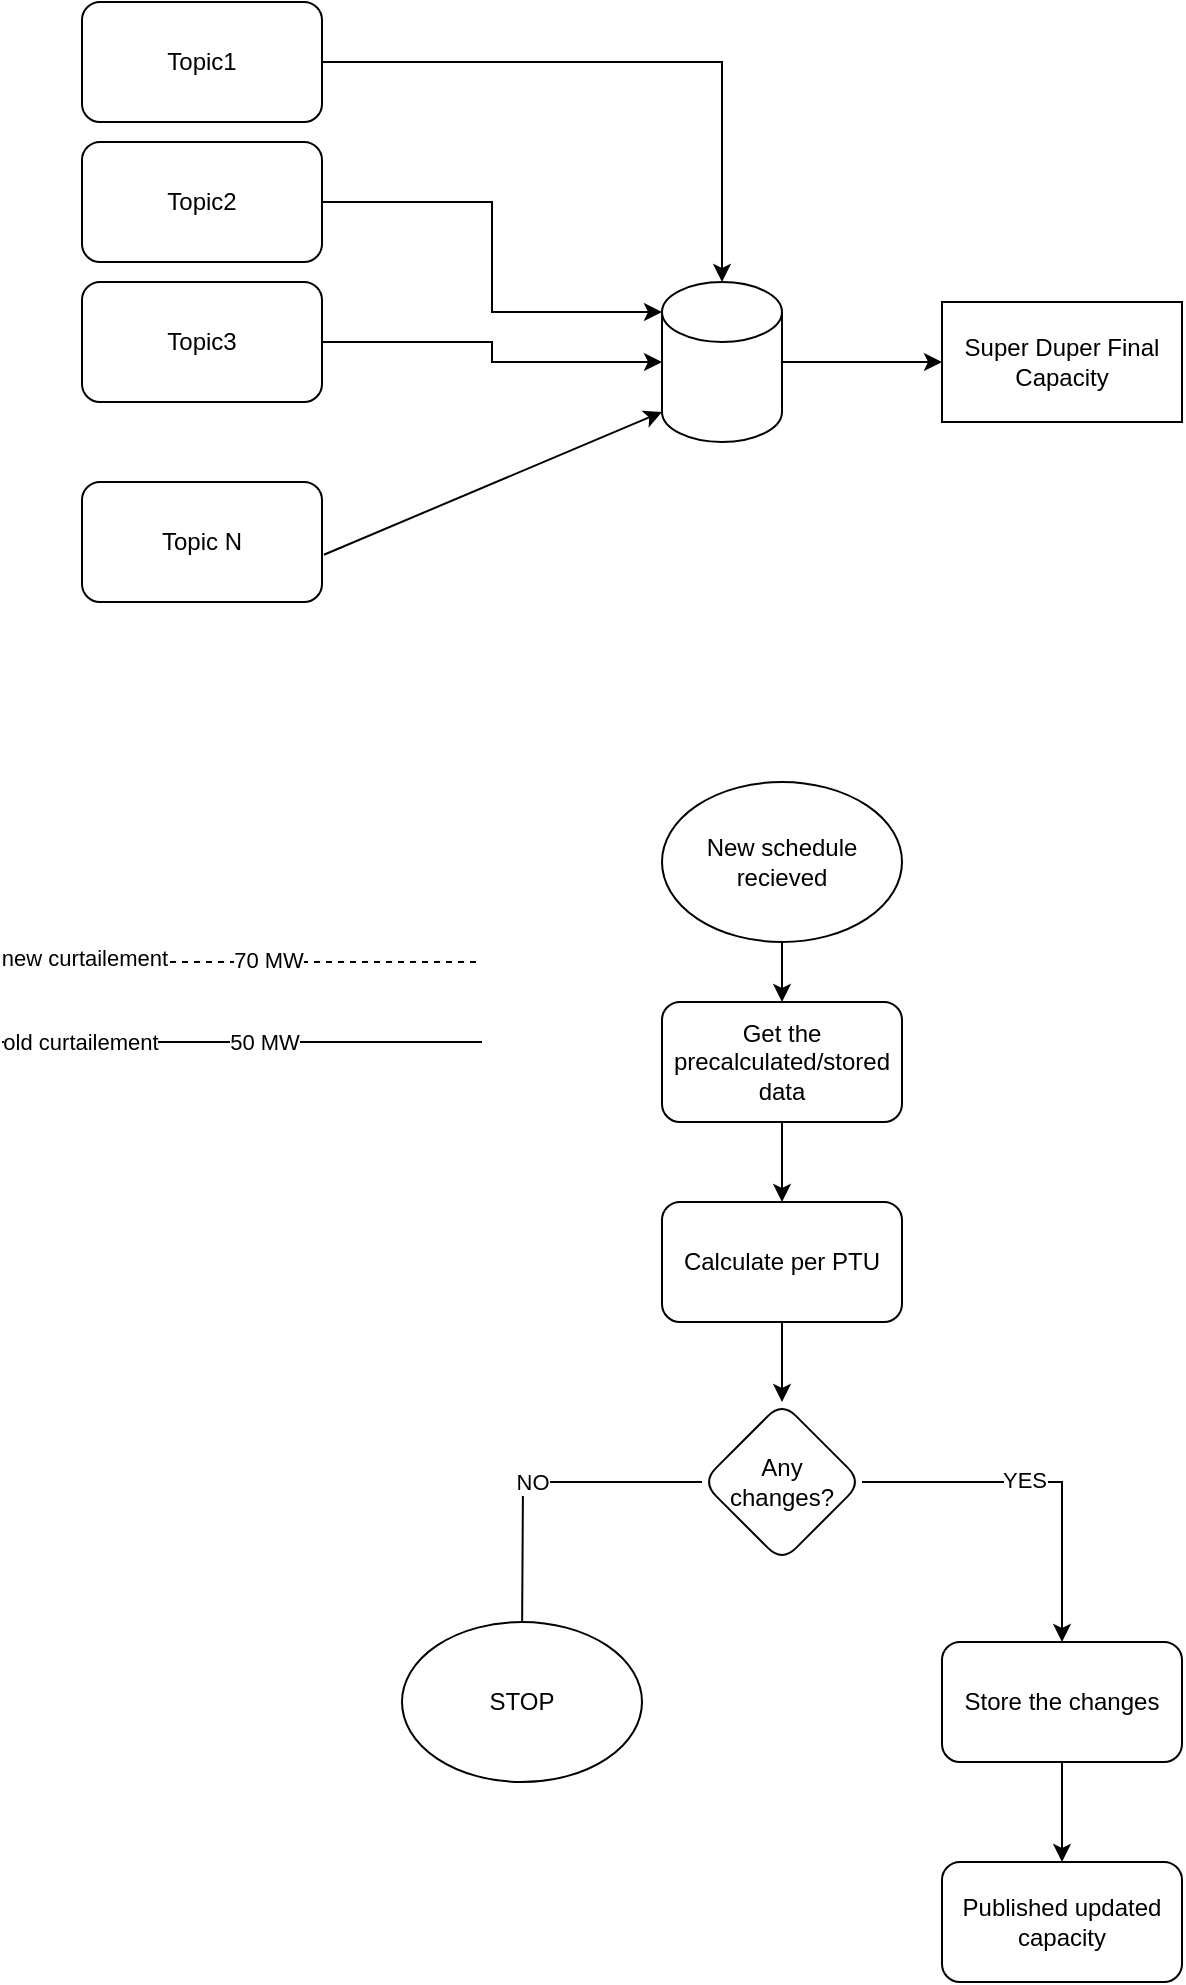 <mxfile version="26.2.14">
  <diagram name="Page-1" id="Ap84x5YrdPMMPBMcGx-c">
    <mxGraphModel dx="1162" dy="643" grid="1" gridSize="10" guides="1" tooltips="1" connect="1" arrows="1" fold="1" page="1" pageScale="1" pageWidth="827" pageHeight="1169" math="0" shadow="0">
      <root>
        <mxCell id="0" />
        <mxCell id="1" parent="0" />
        <mxCell id="yV8KlGysa2PLROZZ4dMP-10" style="edgeStyle=orthogonalEdgeStyle;rounded=0;orthogonalLoop=1;jettySize=auto;html=1;" edge="1" parent="1" source="aOWnT-3GNajladcs_oZJ-1" target="yV8KlGysa2PLROZZ4dMP-1">
          <mxGeometry relative="1" as="geometry" />
        </mxCell>
        <mxCell id="aOWnT-3GNajladcs_oZJ-1" value="Topic1" style="rounded=1;whiteSpace=wrap;html=1;" parent="1" vertex="1">
          <mxGeometry x="80" y="160" width="120" height="60" as="geometry" />
        </mxCell>
        <mxCell id="yV8KlGysa2PLROZZ4dMP-14" style="edgeStyle=orthogonalEdgeStyle;rounded=0;orthogonalLoop=1;jettySize=auto;html=1;" edge="1" parent="1" source="yV8KlGysa2PLROZZ4dMP-1" target="yV8KlGysa2PLROZZ4dMP-13">
          <mxGeometry relative="1" as="geometry" />
        </mxCell>
        <mxCell id="yV8KlGysa2PLROZZ4dMP-1" value="" style="shape=cylinder3;whiteSpace=wrap;html=1;boundedLbl=1;backgroundOutline=1;size=15;" vertex="1" parent="1">
          <mxGeometry x="370" y="300" width="60" height="80" as="geometry" />
        </mxCell>
        <mxCell id="yV8KlGysa2PLROZZ4dMP-6" value="Topic2" style="rounded=1;whiteSpace=wrap;html=1;" vertex="1" parent="1">
          <mxGeometry x="80" y="230" width="120" height="60" as="geometry" />
        </mxCell>
        <mxCell id="yV8KlGysa2PLROZZ4dMP-12" style="edgeStyle=orthogonalEdgeStyle;rounded=0;orthogonalLoop=1;jettySize=auto;html=1;" edge="1" parent="1" source="yV8KlGysa2PLROZZ4dMP-7" target="yV8KlGysa2PLROZZ4dMP-1">
          <mxGeometry relative="1" as="geometry" />
        </mxCell>
        <mxCell id="yV8KlGysa2PLROZZ4dMP-7" value="Topic3" style="rounded=1;whiteSpace=wrap;html=1;" vertex="1" parent="1">
          <mxGeometry x="80" y="300" width="120" height="60" as="geometry" />
        </mxCell>
        <mxCell id="yV8KlGysa2PLROZZ4dMP-8" value="Topic N" style="rounded=1;whiteSpace=wrap;html=1;" vertex="1" parent="1">
          <mxGeometry x="80" y="400" width="120" height="60" as="geometry" />
        </mxCell>
        <mxCell id="yV8KlGysa2PLROZZ4dMP-9" value="" style="endArrow=classic;html=1;rounded=0;exitX=1.008;exitY=0.606;exitDx=0;exitDy=0;exitPerimeter=0;entryX=0;entryY=1;entryDx=0;entryDy=-15;entryPerimeter=0;" edge="1" parent="1" source="yV8KlGysa2PLROZZ4dMP-8" target="yV8KlGysa2PLROZZ4dMP-1">
          <mxGeometry width="50" height="50" relative="1" as="geometry">
            <mxPoint x="300" y="470" as="sourcePoint" />
            <mxPoint x="350" y="420" as="targetPoint" />
          </mxGeometry>
        </mxCell>
        <mxCell id="yV8KlGysa2PLROZZ4dMP-11" style="edgeStyle=orthogonalEdgeStyle;rounded=0;orthogonalLoop=1;jettySize=auto;html=1;entryX=0;entryY=0;entryDx=0;entryDy=15;entryPerimeter=0;" edge="1" parent="1" source="yV8KlGysa2PLROZZ4dMP-6" target="yV8KlGysa2PLROZZ4dMP-1">
          <mxGeometry relative="1" as="geometry" />
        </mxCell>
        <mxCell id="yV8KlGysa2PLROZZ4dMP-13" value="Super Duper Final Capacity" style="rounded=0;whiteSpace=wrap;html=1;" vertex="1" parent="1">
          <mxGeometry x="510" y="310" width="120" height="60" as="geometry" />
        </mxCell>
        <mxCell id="yV8KlGysa2PLROZZ4dMP-17" value="" style="edgeStyle=orthogonalEdgeStyle;rounded=0;orthogonalLoop=1;jettySize=auto;html=1;" edge="1" parent="1" source="yV8KlGysa2PLROZZ4dMP-15" target="yV8KlGysa2PLROZZ4dMP-16">
          <mxGeometry relative="1" as="geometry" />
        </mxCell>
        <mxCell id="yV8KlGysa2PLROZZ4dMP-15" value="Get the precalculated/stored data" style="rounded=1;whiteSpace=wrap;html=1;" vertex="1" parent="1">
          <mxGeometry x="370" y="660" width="120" height="60" as="geometry" />
        </mxCell>
        <mxCell id="yV8KlGysa2PLROZZ4dMP-19" value="" style="edgeStyle=orthogonalEdgeStyle;rounded=0;orthogonalLoop=1;jettySize=auto;html=1;" edge="1" parent="1" source="yV8KlGysa2PLROZZ4dMP-16" target="yV8KlGysa2PLROZZ4dMP-18">
          <mxGeometry relative="1" as="geometry" />
        </mxCell>
        <mxCell id="yV8KlGysa2PLROZZ4dMP-16" value="Calculate per PTU" style="whiteSpace=wrap;html=1;rounded=1;" vertex="1" parent="1">
          <mxGeometry x="370" y="760" width="120" height="60" as="geometry" />
        </mxCell>
        <mxCell id="yV8KlGysa2PLROZZ4dMP-21" value="" style="edgeStyle=orthogonalEdgeStyle;rounded=0;orthogonalLoop=1;jettySize=auto;html=1;" edge="1" parent="1" source="yV8KlGysa2PLROZZ4dMP-18" target="yV8KlGysa2PLROZZ4dMP-20">
          <mxGeometry relative="1" as="geometry" />
        </mxCell>
        <mxCell id="yV8KlGysa2PLROZZ4dMP-22" value="YES" style="edgeLabel;html=1;align=center;verticalAlign=middle;resizable=0;points=[];" vertex="1" connectable="0" parent="yV8KlGysa2PLROZZ4dMP-21">
          <mxGeometry x="-0.099" y="1" relative="1" as="geometry">
            <mxPoint as="offset" />
          </mxGeometry>
        </mxCell>
        <mxCell id="yV8KlGysa2PLROZZ4dMP-26" value="NO" style="edgeStyle=orthogonalEdgeStyle;rounded=0;orthogonalLoop=1;jettySize=auto;html=1;" edge="1" parent="1" source="yV8KlGysa2PLROZZ4dMP-18">
          <mxGeometry relative="1" as="geometry">
            <mxPoint x="300" y="980" as="targetPoint" />
          </mxGeometry>
        </mxCell>
        <mxCell id="yV8KlGysa2PLROZZ4dMP-18" value="Any&lt;div&gt;changes?&lt;/div&gt;" style="rhombus;whiteSpace=wrap;html=1;rounded=1;" vertex="1" parent="1">
          <mxGeometry x="390" y="860" width="80" height="80" as="geometry" />
        </mxCell>
        <mxCell id="yV8KlGysa2PLROZZ4dMP-24" value="" style="edgeStyle=orthogonalEdgeStyle;rounded=0;orthogonalLoop=1;jettySize=auto;html=1;" edge="1" parent="1" source="yV8KlGysa2PLROZZ4dMP-20" target="yV8KlGysa2PLROZZ4dMP-23">
          <mxGeometry relative="1" as="geometry" />
        </mxCell>
        <mxCell id="yV8KlGysa2PLROZZ4dMP-20" value="Store the changes" style="rounded=1;whiteSpace=wrap;html=1;" vertex="1" parent="1">
          <mxGeometry x="510" y="980" width="120" height="60" as="geometry" />
        </mxCell>
        <mxCell id="yV8KlGysa2PLROZZ4dMP-23" value="Published updated capacity" style="whiteSpace=wrap;html=1;rounded=1;" vertex="1" parent="1">
          <mxGeometry x="510" y="1090" width="120" height="60" as="geometry" />
        </mxCell>
        <mxCell id="yV8KlGysa2PLROZZ4dMP-27" value="STOP" style="ellipse;whiteSpace=wrap;html=1;" vertex="1" parent="1">
          <mxGeometry x="240" y="970" width="120" height="80" as="geometry" />
        </mxCell>
        <mxCell id="yV8KlGysa2PLROZZ4dMP-29" value="" style="edgeStyle=orthogonalEdgeStyle;rounded=0;orthogonalLoop=1;jettySize=auto;html=1;" edge="1" parent="1" source="yV8KlGysa2PLROZZ4dMP-28" target="yV8KlGysa2PLROZZ4dMP-15">
          <mxGeometry relative="1" as="geometry" />
        </mxCell>
        <mxCell id="yV8KlGysa2PLROZZ4dMP-28" value="New schedule recieved" style="ellipse;whiteSpace=wrap;html=1;" vertex="1" parent="1">
          <mxGeometry x="370" y="550" width="120" height="80" as="geometry" />
        </mxCell>
        <mxCell id="yV8KlGysa2PLROZZ4dMP-31" value="" style="endArrow=none;html=1;rounded=0;" edge="1" parent="1">
          <mxGeometry width="50" height="50" relative="1" as="geometry">
            <mxPoint x="40" y="680" as="sourcePoint" />
            <mxPoint x="280" y="680" as="targetPoint" />
          </mxGeometry>
        </mxCell>
        <mxCell id="yV8KlGysa2PLROZZ4dMP-32" value="50 MW" style="edgeLabel;html=1;align=center;verticalAlign=middle;resizable=0;points=[];" vertex="1" connectable="0" parent="yV8KlGysa2PLROZZ4dMP-31">
          <mxGeometry x="0.088" relative="1" as="geometry">
            <mxPoint as="offset" />
          </mxGeometry>
        </mxCell>
        <mxCell id="yV8KlGysa2PLROZZ4dMP-36" value="old curtailement" style="edgeLabel;html=1;align=center;verticalAlign=middle;resizable=0;points=[];" vertex="1" connectable="0" parent="yV8KlGysa2PLROZZ4dMP-31">
          <mxGeometry x="-0.681" relative="1" as="geometry">
            <mxPoint as="offset" />
          </mxGeometry>
        </mxCell>
        <mxCell id="yV8KlGysa2PLROZZ4dMP-33" value="" style="endArrow=none;dashed=1;html=1;rounded=0;" edge="1" parent="1">
          <mxGeometry width="50" height="50" relative="1" as="geometry">
            <mxPoint x="40" y="640" as="sourcePoint" />
            <mxPoint x="280" y="640" as="targetPoint" />
          </mxGeometry>
        </mxCell>
        <mxCell id="yV8KlGysa2PLROZZ4dMP-34" value="70 MW" style="edgeLabel;html=1;align=center;verticalAlign=middle;resizable=0;points=[];" vertex="1" connectable="0" parent="yV8KlGysa2PLROZZ4dMP-33">
          <mxGeometry x="0.104" y="1" relative="1" as="geometry">
            <mxPoint as="offset" />
          </mxGeometry>
        </mxCell>
        <mxCell id="yV8KlGysa2PLROZZ4dMP-35" value="new curtailement" style="edgeLabel;html=1;align=center;verticalAlign=middle;resizable=0;points=[];" vertex="1" connectable="0" parent="yV8KlGysa2PLROZZ4dMP-33">
          <mxGeometry x="-0.53" y="2" relative="1" as="geometry">
            <mxPoint x="-16" as="offset" />
          </mxGeometry>
        </mxCell>
      </root>
    </mxGraphModel>
  </diagram>
</mxfile>
